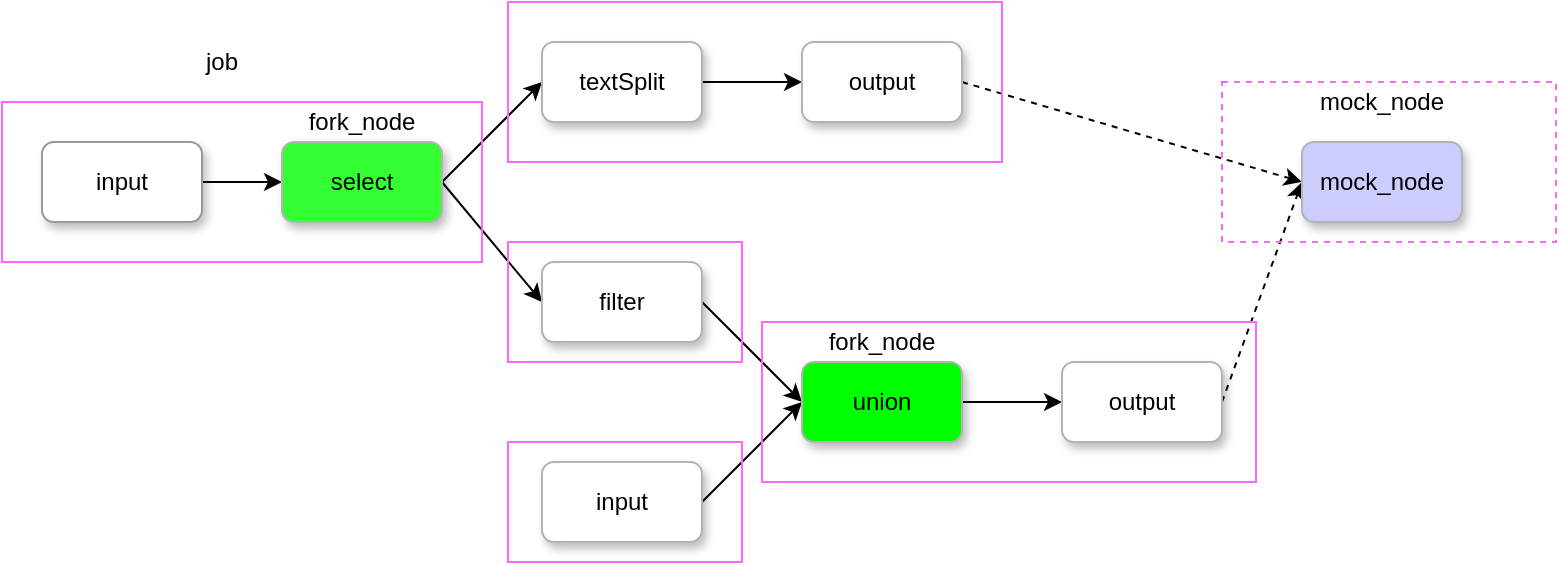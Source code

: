 <mxfile version="12.5.5" type="github">
  <diagram id="M_dirfUd4a91RtG49mVg" name="Page-1">
    <mxGraphModel dx="1163" dy="532" grid="1" gridSize="10" guides="1" tooltips="1" connect="1" arrows="1" fold="1" page="1" pageScale="1" pageWidth="827" pageHeight="1169" math="0" shadow="0">
      <root>
        <mxCell id="0"/>
        <mxCell id="1" parent="0"/>
        <mxCell id="9G03GbZR6taJ4nQDHWax-11" style="edgeStyle=none;rounded=0;orthogonalLoop=1;jettySize=auto;html=1;exitX=1;exitY=0.5;exitDx=0;exitDy=0;entryX=0;entryY=0.5;entryDx=0;entryDy=0;" parent="1" source="9G03GbZR6taJ4nQDHWax-1" target="9G03GbZR6taJ4nQDHWax-4" edge="1">
          <mxGeometry relative="1" as="geometry"/>
        </mxCell>
        <mxCell id="9G03GbZR6taJ4nQDHWax-1" value="input" style="rounded=1;whiteSpace=wrap;html=1;shadow=1;strokeColor=#999999;" parent="1" vertex="1">
          <mxGeometry x="60" y="130" width="80" height="40" as="geometry"/>
        </mxCell>
        <mxCell id="9G03GbZR6taJ4nQDHWax-7" style="rounded=0;orthogonalLoop=1;jettySize=auto;html=1;exitX=1;exitY=0.5;exitDx=0;exitDy=0;entryX=0;entryY=0.5;entryDx=0;entryDy=0;" parent="1" source="9G03GbZR6taJ4nQDHWax-4" target="9G03GbZR6taJ4nQDHWax-5" edge="1">
          <mxGeometry relative="1" as="geometry"/>
        </mxCell>
        <mxCell id="9G03GbZR6taJ4nQDHWax-9" style="edgeStyle=none;rounded=0;orthogonalLoop=1;jettySize=auto;html=1;exitX=1;exitY=0.5;exitDx=0;exitDy=0;entryX=0;entryY=0.5;entryDx=0;entryDy=0;" parent="1" source="9G03GbZR6taJ4nQDHWax-4" target="9G03GbZR6taJ4nQDHWax-8" edge="1">
          <mxGeometry relative="1" as="geometry"/>
        </mxCell>
        <mxCell id="9G03GbZR6taJ4nQDHWax-4" value="select" style="rounded=1;whiteSpace=wrap;html=1;shadow=1;strokeColor=#B3B3B3;fillColor=#33FF33;" parent="1" vertex="1">
          <mxGeometry x="180" y="130" width="80" height="40" as="geometry"/>
        </mxCell>
        <mxCell id="Zzy0RxifWcgGenKRZsW1-2" style="edgeStyle=orthogonalEdgeStyle;rounded=0;orthogonalLoop=1;jettySize=auto;html=1;exitX=1;exitY=0.5;exitDx=0;exitDy=0;entryX=0;entryY=0.5;entryDx=0;entryDy=0;" edge="1" parent="1" source="9G03GbZR6taJ4nQDHWax-5" target="Zzy0RxifWcgGenKRZsW1-1">
          <mxGeometry relative="1" as="geometry"/>
        </mxCell>
        <mxCell id="9G03GbZR6taJ4nQDHWax-5" value="textSplit" style="rounded=1;whiteSpace=wrap;html=1;shadow=1;strokeColor=#B3B3B3;" parent="1" vertex="1">
          <mxGeometry x="310" y="80" width="80" height="40" as="geometry"/>
        </mxCell>
        <mxCell id="9G03GbZR6taJ4nQDHWax-15" style="edgeStyle=none;rounded=0;orthogonalLoop=1;jettySize=auto;html=1;exitX=1;exitY=0.5;exitDx=0;exitDy=0;entryX=0;entryY=0.5;entryDx=0;entryDy=0;" parent="1" source="9G03GbZR6taJ4nQDHWax-8" target="9G03GbZR6taJ4nQDHWax-14" edge="1">
          <mxGeometry relative="1" as="geometry"/>
        </mxCell>
        <mxCell id="9G03GbZR6taJ4nQDHWax-8" value="filter" style="rounded=1;whiteSpace=wrap;html=1;shadow=1;strokeColor=#B3B3B3;" parent="1" vertex="1">
          <mxGeometry x="310" y="190" width="80" height="40" as="geometry"/>
        </mxCell>
        <mxCell id="9G03GbZR6taJ4nQDHWax-18" style="edgeStyle=none;rounded=0;orthogonalLoop=1;jettySize=auto;html=1;exitX=1;exitY=0.5;exitDx=0;exitDy=0;entryX=0;entryY=0.5;entryDx=0;entryDy=0;" parent="1" source="9G03GbZR6taJ4nQDHWax-12" target="9G03GbZR6taJ4nQDHWax-14" edge="1">
          <mxGeometry relative="1" as="geometry"/>
        </mxCell>
        <mxCell id="9G03GbZR6taJ4nQDHWax-12" value="input" style="rounded=1;whiteSpace=wrap;html=1;shadow=1;strokeColor=#B3B3B3;" parent="1" vertex="1">
          <mxGeometry x="310" y="290" width="80" height="40" as="geometry"/>
        </mxCell>
        <mxCell id="9G03GbZR6taJ4nQDHWax-19" style="edgeStyle=none;rounded=0;orthogonalLoop=1;jettySize=auto;html=1;exitX=1;exitY=0.5;exitDx=0;exitDy=0;entryX=0;entryY=0.5;entryDx=0;entryDy=0;" parent="1" source="9G03GbZR6taJ4nQDHWax-14" target="9G03GbZR6taJ4nQDHWax-17" edge="1">
          <mxGeometry relative="1" as="geometry"/>
        </mxCell>
        <mxCell id="9G03GbZR6taJ4nQDHWax-14" value="union" style="rounded=1;whiteSpace=wrap;html=1;shadow=1;strokeColor=#B3B3B3;fillColor=#00FF00;" parent="1" vertex="1">
          <mxGeometry x="440" y="240" width="80" height="40" as="geometry"/>
        </mxCell>
        <mxCell id="Zzy0RxifWcgGenKRZsW1-12" style="rounded=0;orthogonalLoop=1;jettySize=auto;html=1;exitX=1;exitY=0.5;exitDx=0;exitDy=0;entryX=0;entryY=0.5;entryDx=0;entryDy=0;dashed=1;" edge="1" parent="1" source="9G03GbZR6taJ4nQDHWax-17" target="Zzy0RxifWcgGenKRZsW1-11">
          <mxGeometry relative="1" as="geometry"/>
        </mxCell>
        <mxCell id="9G03GbZR6taJ4nQDHWax-17" value="output" style="rounded=1;whiteSpace=wrap;html=1;shadow=1;strokeColor=#B3B3B3;" parent="1" vertex="1">
          <mxGeometry x="570" y="240" width="80" height="40" as="geometry"/>
        </mxCell>
        <mxCell id="Zzy0RxifWcgGenKRZsW1-14" style="edgeStyle=none;rounded=0;orthogonalLoop=1;jettySize=auto;html=1;exitX=1;exitY=0.5;exitDx=0;exitDy=0;entryX=0;entryY=0.5;entryDx=0;entryDy=0;dashed=1;" edge="1" parent="1" source="Zzy0RxifWcgGenKRZsW1-1" target="Zzy0RxifWcgGenKRZsW1-11">
          <mxGeometry relative="1" as="geometry"/>
        </mxCell>
        <mxCell id="Zzy0RxifWcgGenKRZsW1-1" value="output" style="rounded=1;whiteSpace=wrap;html=1;shadow=1;strokeColor=#B3B3B3;" vertex="1" parent="1">
          <mxGeometry x="440" y="80" width="80" height="40" as="geometry"/>
        </mxCell>
        <mxCell id="Zzy0RxifWcgGenKRZsW1-6" value="" style="rounded=0;whiteSpace=wrap;html=1;shadow=0;strokeColor=#FF66FF;fillColor=none;" vertex="1" parent="1">
          <mxGeometry x="40" y="110" width="240" height="80" as="geometry"/>
        </mxCell>
        <mxCell id="Zzy0RxifWcgGenKRZsW1-7" value="" style="rounded=0;whiteSpace=wrap;html=1;shadow=0;strokeColor=#FF66FF;fillColor=none;" vertex="1" parent="1">
          <mxGeometry x="293" y="60" width="247" height="80" as="geometry"/>
        </mxCell>
        <mxCell id="Zzy0RxifWcgGenKRZsW1-8" value="" style="rounded=0;whiteSpace=wrap;html=1;shadow=0;strokeColor=#FF66FF;fillColor=none;" vertex="1" parent="1">
          <mxGeometry x="293" y="180" width="117" height="60" as="geometry"/>
        </mxCell>
        <mxCell id="Zzy0RxifWcgGenKRZsW1-9" value="" style="rounded=0;whiteSpace=wrap;html=1;shadow=0;strokeColor=#FF66FF;fillColor=none;" vertex="1" parent="1">
          <mxGeometry x="293" y="280" width="117" height="60" as="geometry"/>
        </mxCell>
        <mxCell id="Zzy0RxifWcgGenKRZsW1-10" value="" style="rounded=0;whiteSpace=wrap;html=1;shadow=0;strokeColor=#FF66FF;fillColor=none;" vertex="1" parent="1">
          <mxGeometry x="420" y="220" width="247" height="80" as="geometry"/>
        </mxCell>
        <mxCell id="Zzy0RxifWcgGenKRZsW1-11" value="mock_node" style="rounded=1;whiteSpace=wrap;html=1;shadow=1;strokeColor=#B3B3B3;fillColor=#CCCCFF;" vertex="1" parent="1">
          <mxGeometry x="690" y="130" width="80" height="40" as="geometry"/>
        </mxCell>
        <mxCell id="Zzy0RxifWcgGenKRZsW1-15" value="mock_node" style="text;html=1;strokeColor=none;fillColor=none;align=center;verticalAlign=middle;whiteSpace=wrap;rounded=0;shadow=0;" vertex="1" parent="1">
          <mxGeometry x="710" y="100" width="40" height="20" as="geometry"/>
        </mxCell>
        <mxCell id="Zzy0RxifWcgGenKRZsW1-16" value="fork_node" style="text;html=1;strokeColor=none;fillColor=none;align=center;verticalAlign=middle;whiteSpace=wrap;rounded=0;shadow=0;" vertex="1" parent="1">
          <mxGeometry x="460" y="220" width="40" height="20" as="geometry"/>
        </mxCell>
        <mxCell id="Zzy0RxifWcgGenKRZsW1-17" value="fork_node" style="text;html=1;strokeColor=none;fillColor=none;align=center;verticalAlign=middle;whiteSpace=wrap;rounded=0;shadow=0;" vertex="1" parent="1">
          <mxGeometry x="200" y="110" width="40" height="20" as="geometry"/>
        </mxCell>
        <mxCell id="Zzy0RxifWcgGenKRZsW1-19" value="job" style="text;html=1;strokeColor=none;fillColor=none;align=center;verticalAlign=middle;whiteSpace=wrap;rounded=0;shadow=0;" vertex="1" parent="1">
          <mxGeometry x="130" y="80" width="40" height="20" as="geometry"/>
        </mxCell>
        <mxCell id="Zzy0RxifWcgGenKRZsW1-20" value="" style="rounded=0;whiteSpace=wrap;html=1;shadow=0;strokeColor=#FF66FF;fillColor=none;dashed=1;" vertex="1" parent="1">
          <mxGeometry x="650" y="100" width="167" height="80" as="geometry"/>
        </mxCell>
      </root>
    </mxGraphModel>
  </diagram>
</mxfile>
